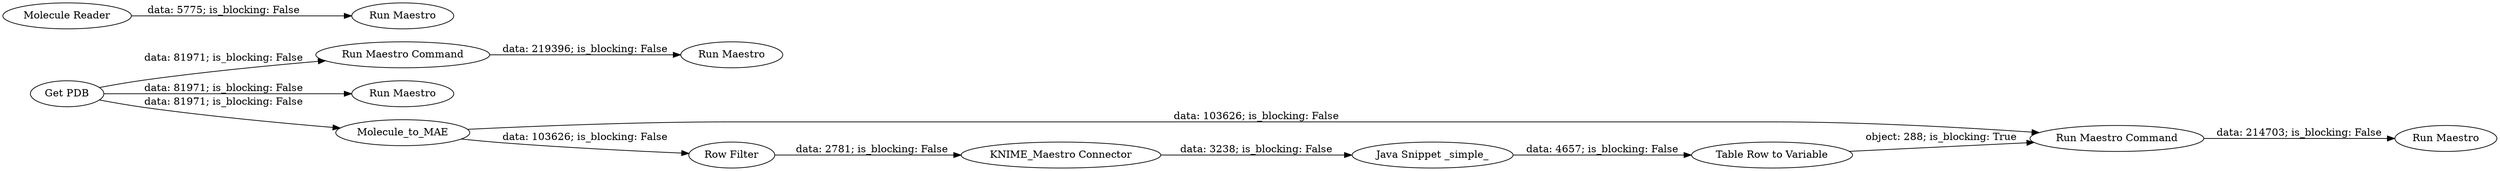 digraph {
	"-8885608063718827935_9834" [label="Run Maestro Command"]
	"-8885608063718827935_8353" [label="Table Row to Variable"]
	"-8885608063718827935_9764" [label="Run Maestro Command"]
	"-8885608063718827935_9837" [label="Get PDB"]
	"-8885608063718827935_9836" [label="Run Maestro"]
	"-8885608063718827935_8351" [label="Run Maestro"]
	"-8885608063718827935_9833" [label="Run Maestro"]
	"-8885608063718827935_5" [label="Molecule Reader"]
	"-8885608063718827935_9765" [label="Java Snippet _simple_"]
	"-8885608063718827935_1" [label="Run Maestro"]
	"-8885608063718827935_9763" [label=Molecule_to_MAE]
	"-8885608063718827935_8348" [label="KNIME_Maestro Connector"]
	"-8885608063718827935_8349" [label="Row Filter"]
	"-8885608063718827935_9764" -> "-8885608063718827935_8351" [label="data: 214703; is_blocking: False"]
	"-8885608063718827935_9834" -> "-8885608063718827935_9836" [label="data: 219396; is_blocking: False"]
	"-8885608063718827935_5" -> "-8885608063718827935_1" [label="data: 5775; is_blocking: False"]
	"-8885608063718827935_9837" -> "-8885608063718827935_9834" [label="data: 81971; is_blocking: False"]
	"-8885608063718827935_8348" -> "-8885608063718827935_9765" [label="data: 3238; is_blocking: False"]
	"-8885608063718827935_9765" -> "-8885608063718827935_8353" [label="data: 4657; is_blocking: False"]
	"-8885608063718827935_9763" -> "-8885608063718827935_8349" [label="data: 103626; is_blocking: False"]
	"-8885608063718827935_9837" -> "-8885608063718827935_9833" [label="data: 81971; is_blocking: False"]
	"-8885608063718827935_9763" -> "-8885608063718827935_9764" [label="data: 103626; is_blocking: False"]
	"-8885608063718827935_9837" -> "-8885608063718827935_9763" [label="data: 81971; is_blocking: False"]
	"-8885608063718827935_8349" -> "-8885608063718827935_8348" [label="data: 2781; is_blocking: False"]
	"-8885608063718827935_8353" -> "-8885608063718827935_9764" [label="object: 288; is_blocking: True"]
	rankdir=LR
}
